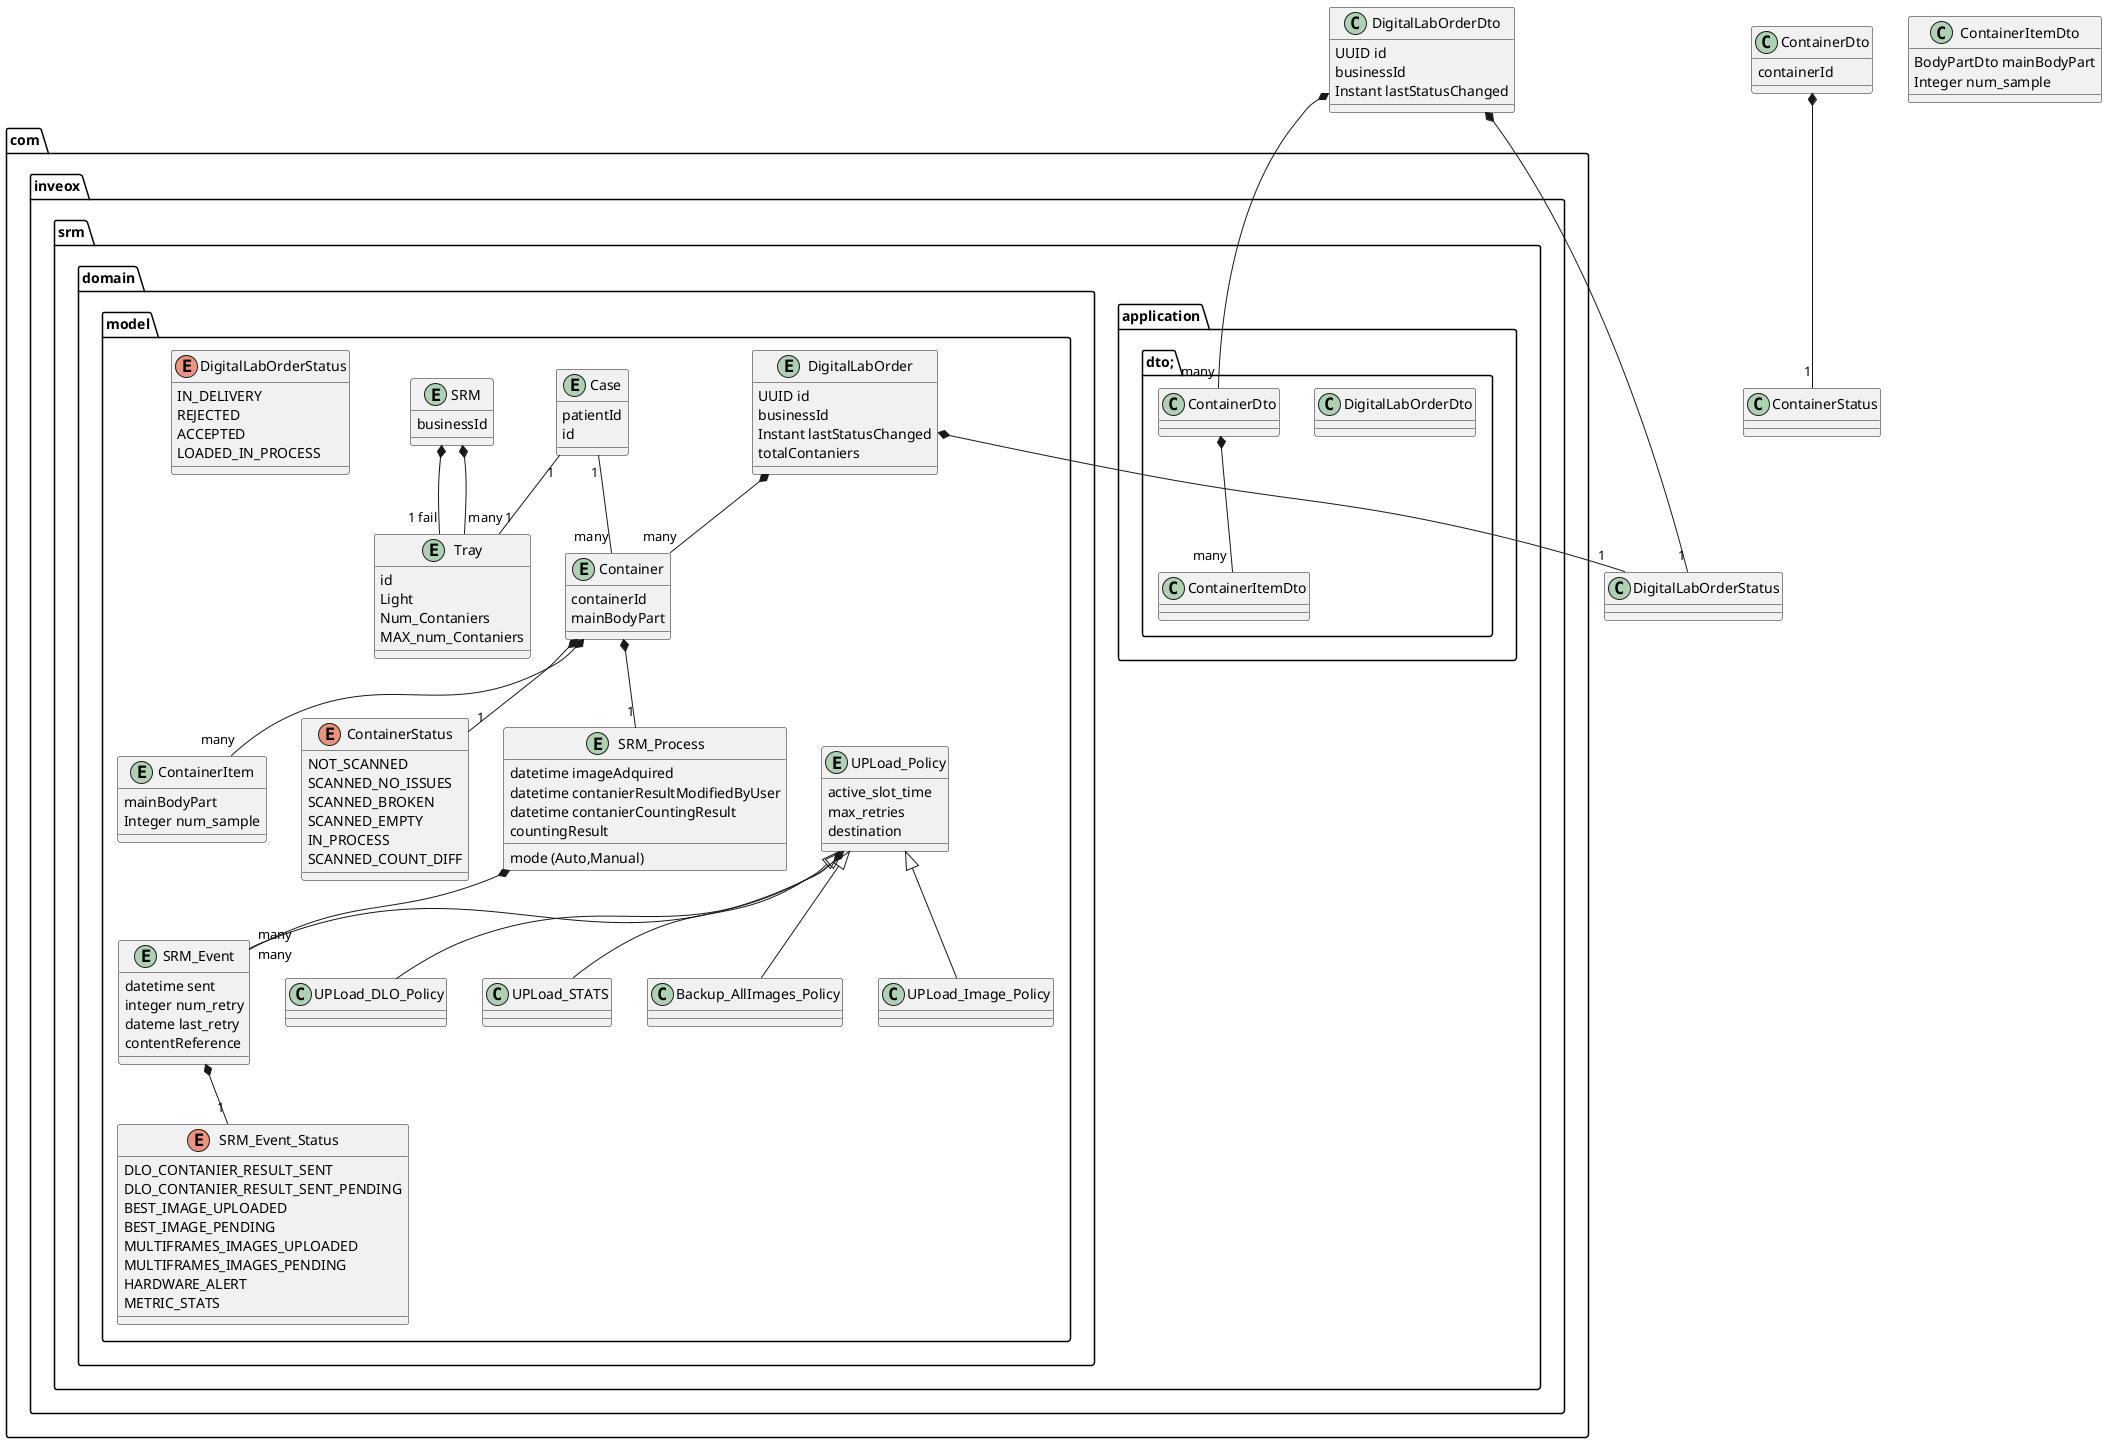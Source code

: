 @startuml


package com.inveox.srm.application.dto;{

    class DigitalLabOrderDto


    class ContainerDto
    class ContainerItemDto

}


class DigitalLabOrderDto {
    UUID id
	businessId	
	Instant lastStatusChanged
}

DigitalLabOrderDto *-- "1" DigitalLabOrderStatus
DigitalLabOrderDto *-- "many" ContainerDto
ContainerDto  *-- "many" ContainerItemDto

class ContainerDto {
    containerId
}

class ContainerItemDto {
    BodyPartDto mainBodyPart
    Integer num_sample
}

ContainerDto *-- "1" ContainerStatus



package com.inveox.srm.domain.model {


 enum ContainerStatus {
    NOT_SCANNED
    SCANNED_NO_ISSUES
    SCANNED_BROKEN
    SCANNED_EMPTY
        IN_PROCESS
    SCANNED_COUNT_DIFF
 }

  enum SRM_Event_Status {
    DLO_CONTANIER_RESULT_SENT
    DLO_CONTANIER_RESULT_SENT_PENDING
    BEST_IMAGE_UPLOADED
    BEST_IMAGE_PENDING
    MULTIFRAMES_IMAGES_UPLOADED
    MULTIFRAMES_IMAGES_PENDING
    HARDWARE_ALERT
    METRIC_STATS
 }


entity SRM {
    businessId

}

entity Case{

}

entity Tray {
    id
    Light
    Num_Contaniers
    MAX_num_Contaniers
}

SRM *-- "1 fail" Tray
SRM *-- "many" Tray

Case "1" -- "1" Tray

entity Case {
    patientId
    id
}

entity UPLoad_Policy {
    active_slot_time
    max_retries 
    destination               
}

entity SRM_Event {
    datetime sent
    integer num_retry
    dateme last_retry
    contentReference
}

entity SRM_Process {
    mode (Auto,Manual)
    datetime imageAdquired
    datetime contanierResultModifiedByUser
    datetime contanierCountingResult
    countingResult
}

SRM_Event *-- "1" SRM_Event_Status

UPLoad_Policy <|--  UPLoad_Image_Policy
UPLoad_Policy <|--  UPLoad_DLO_Policy
UPLoad_Policy <|--  UPLoad_STATS
UPLoad_Policy <|--  Backup_AllImages_Policy


UPLoad_Policy *-- "many" SRM_Event

entity DigitalLabOrder {
    UUID id
	businessId	
	Instant lastStatusChanged
    totalContaniers
}

entity Container {
    containerId
    mainBodyPart
}

Case "1" -- "many" Container

entity ContainerItem{
    mainBodyPart
    Integer num_sample
}

Container  *-- "1" SRM_Process

SRM_Process  *--  "many" SRM_Event

DigitalLabOrder *-- "many" Container
Container  *-- "many" ContainerItem

DigitalLabOrder *-- "1" DigitalLabOrderStatus
Container *-- "1" ContainerStatus

enum DigitalLabOrderStatus {
 IN_DELIVERY
 REJECTED
 ACCEPTED
 LOADED_IN_PROCESS
}

}

@enduml